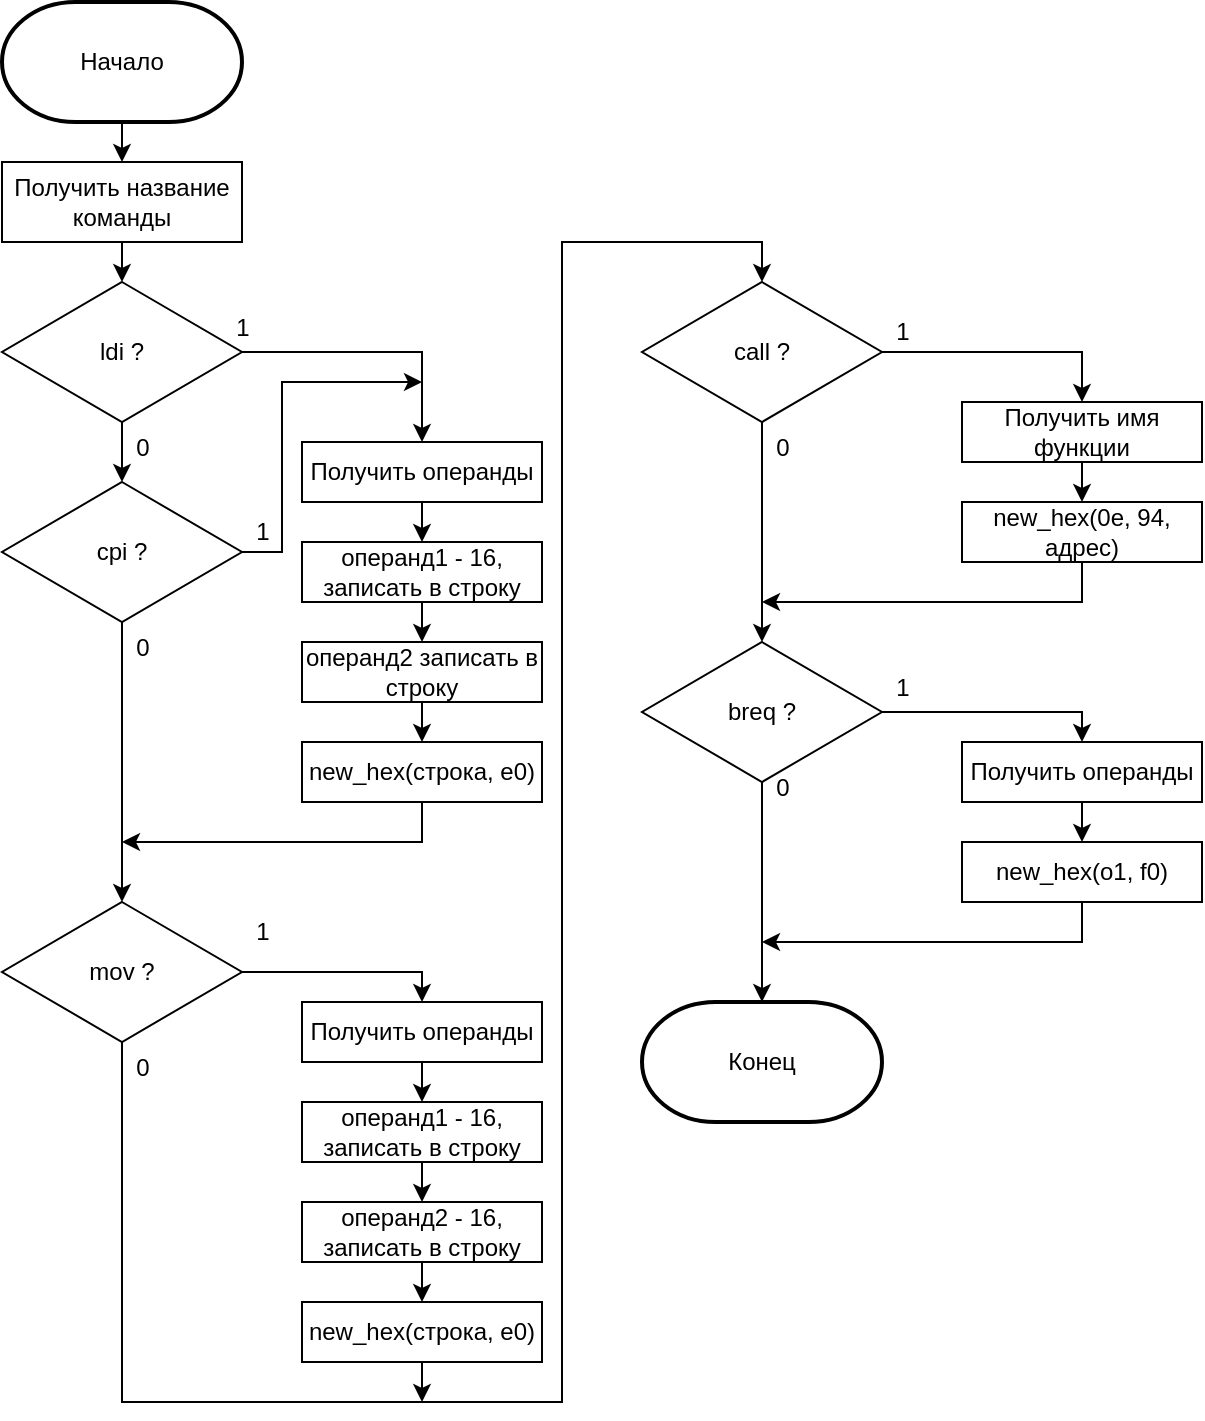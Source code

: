 <mxfile version="21.3.2" type="device" pages="2">
  <diagram name="Страница 1" id="wpa1qYs5rd5HXnya9sx1">
    <mxGraphModel dx="981" dy="565" grid="1" gridSize="10" guides="1" tooltips="1" connect="1" arrows="1" fold="1" page="1" pageScale="1" pageWidth="827" pageHeight="1169" math="0" shadow="0">
      <root>
        <mxCell id="0" />
        <mxCell id="1" parent="0" />
        <mxCell id="yWtjM3VJBQl-8lnu4aWO-2" style="edgeStyle=orthogonalEdgeStyle;rounded=0;orthogonalLoop=1;jettySize=auto;html=1;exitX=0.5;exitY=1;exitDx=0;exitDy=0;exitPerimeter=0;" parent="1" source="yWtjM3VJBQl-8lnu4aWO-1" edge="1">
          <mxGeometry relative="1" as="geometry">
            <mxPoint x="100" y="120" as="targetPoint" />
          </mxGeometry>
        </mxCell>
        <mxCell id="yWtjM3VJBQl-8lnu4aWO-1" value="Начало" style="strokeWidth=2;html=1;shape=mxgraph.flowchart.terminator;whiteSpace=wrap;" parent="1" vertex="1">
          <mxGeometry x="40" y="40" width="120" height="60" as="geometry" />
        </mxCell>
        <mxCell id="yWtjM3VJBQl-8lnu4aWO-4" style="edgeStyle=orthogonalEdgeStyle;rounded=0;orthogonalLoop=1;jettySize=auto;html=1;exitX=0.5;exitY=1;exitDx=0;exitDy=0;" parent="1" source="yWtjM3VJBQl-8lnu4aWO-3" edge="1">
          <mxGeometry relative="1" as="geometry">
            <mxPoint x="100" y="180" as="targetPoint" />
          </mxGeometry>
        </mxCell>
        <mxCell id="yWtjM3VJBQl-8lnu4aWO-3" value="Получить название команды" style="rounded=0;whiteSpace=wrap;html=1;" parent="1" vertex="1">
          <mxGeometry x="40" y="120" width="120" height="40" as="geometry" />
        </mxCell>
        <mxCell id="yWtjM3VJBQl-8lnu4aWO-6" style="edgeStyle=orthogonalEdgeStyle;rounded=0;orthogonalLoop=1;jettySize=auto;html=1;exitX=1;exitY=0.5;exitDx=0;exitDy=0;entryX=0.5;entryY=0;entryDx=0;entryDy=0;" parent="1" source="yWtjM3VJBQl-8lnu4aWO-5" edge="1" target="yWtjM3VJBQl-8lnu4aWO-8">
          <mxGeometry relative="1" as="geometry">
            <mxPoint x="260" y="160" as="targetPoint" />
            <Array as="points">
              <mxPoint x="250" y="215" />
            </Array>
          </mxGeometry>
        </mxCell>
        <mxCell id="yWtjM3VJBQl-8lnu4aWO-15" style="edgeStyle=orthogonalEdgeStyle;rounded=0;orthogonalLoop=1;jettySize=auto;html=1;exitX=0.5;exitY=1;exitDx=0;exitDy=0;" parent="1" source="yWtjM3VJBQl-8lnu4aWO-5" edge="1">
          <mxGeometry relative="1" as="geometry">
            <mxPoint x="100" y="280" as="targetPoint" />
          </mxGeometry>
        </mxCell>
        <mxCell id="yWtjM3VJBQl-8lnu4aWO-5" value="ldi ?" style="rhombus;whiteSpace=wrap;html=1;" parent="1" vertex="1">
          <mxGeometry x="40" y="180" width="120" height="70" as="geometry" />
        </mxCell>
        <mxCell id="yWtjM3VJBQl-8lnu4aWO-7" value="1" style="text;html=1;align=center;verticalAlign=middle;resizable=0;points=[];autosize=1;strokeColor=none;fillColor=none;" parent="1" vertex="1">
          <mxGeometry x="145" y="188" width="30" height="30" as="geometry" />
        </mxCell>
        <mxCell id="yWtjM3VJBQl-8lnu4aWO-9" style="edgeStyle=orthogonalEdgeStyle;rounded=0;orthogonalLoop=1;jettySize=auto;html=1;exitX=0.5;exitY=1;exitDx=0;exitDy=0;" parent="1" source="yWtjM3VJBQl-8lnu4aWO-8" edge="1">
          <mxGeometry relative="1" as="geometry">
            <mxPoint x="250" y="310" as="targetPoint" />
          </mxGeometry>
        </mxCell>
        <mxCell id="yWtjM3VJBQl-8lnu4aWO-8" value="Получить операнды" style="rounded=0;whiteSpace=wrap;html=1;" parent="1" vertex="1">
          <mxGeometry x="190" y="260" width="120" height="30" as="geometry" />
        </mxCell>
        <mxCell id="yWtjM3VJBQl-8lnu4aWO-11" style="edgeStyle=orthogonalEdgeStyle;rounded=0;orthogonalLoop=1;jettySize=auto;html=1;exitX=0.5;exitY=1;exitDx=0;exitDy=0;" parent="1" source="yWtjM3VJBQl-8lnu4aWO-10" edge="1">
          <mxGeometry relative="1" as="geometry">
            <mxPoint x="250" y="360" as="targetPoint" />
          </mxGeometry>
        </mxCell>
        <mxCell id="yWtjM3VJBQl-8lnu4aWO-10" value="операнд1 - 16,&lt;br&gt;записать в строку" style="rounded=0;whiteSpace=wrap;html=1;" parent="1" vertex="1">
          <mxGeometry x="190" y="310" width="120" height="30" as="geometry" />
        </mxCell>
        <mxCell id="yWtjM3VJBQl-8lnu4aWO-13" style="edgeStyle=orthogonalEdgeStyle;rounded=0;orthogonalLoop=1;jettySize=auto;html=1;exitX=0.5;exitY=1;exitDx=0;exitDy=0;" parent="1" source="yWtjM3VJBQl-8lnu4aWO-12" edge="1">
          <mxGeometry relative="1" as="geometry">
            <mxPoint x="250" y="410" as="targetPoint" />
          </mxGeometry>
        </mxCell>
        <mxCell id="yWtjM3VJBQl-8lnu4aWO-12" value="операнд2 записать в строку" style="rounded=0;whiteSpace=wrap;html=1;" parent="1" vertex="1">
          <mxGeometry x="190" y="360" width="120" height="30" as="geometry" />
        </mxCell>
        <mxCell id="udmliT_Xhr6OZwaHAiK0-2" style="edgeStyle=orthogonalEdgeStyle;rounded=0;orthogonalLoop=1;jettySize=auto;html=1;exitX=0.5;exitY=1;exitDx=0;exitDy=0;" edge="1" parent="1" source="yWtjM3VJBQl-8lnu4aWO-14">
          <mxGeometry relative="1" as="geometry">
            <mxPoint x="100" y="460" as="targetPoint" />
            <Array as="points">
              <mxPoint x="250" y="460" />
              <mxPoint x="101" y="460" />
            </Array>
          </mxGeometry>
        </mxCell>
        <mxCell id="yWtjM3VJBQl-8lnu4aWO-14" value="new_hex(строка, e0)" style="rounded=0;whiteSpace=wrap;html=1;" parent="1" vertex="1">
          <mxGeometry x="190" y="410" width="120" height="30" as="geometry" />
        </mxCell>
        <mxCell id="yWtjM3VJBQl-8lnu4aWO-21" style="edgeStyle=orthogonalEdgeStyle;rounded=0;orthogonalLoop=1;jettySize=auto;html=1;exitX=0.5;exitY=1;exitDx=0;exitDy=0;" parent="1" source="yWtjM3VJBQl-8lnu4aWO-17" edge="1">
          <mxGeometry relative="1" as="geometry">
            <mxPoint x="100" y="490" as="targetPoint" />
          </mxGeometry>
        </mxCell>
        <mxCell id="udmliT_Xhr6OZwaHAiK0-1" style="edgeStyle=orthogonalEdgeStyle;rounded=0;orthogonalLoop=1;jettySize=auto;html=1;exitX=1;exitY=0.5;exitDx=0;exitDy=0;" edge="1" parent="1" source="yWtjM3VJBQl-8lnu4aWO-17">
          <mxGeometry relative="1" as="geometry">
            <mxPoint x="250" y="230" as="targetPoint" />
            <Array as="points">
              <mxPoint x="180" y="315" />
              <mxPoint x="180" y="230" />
            </Array>
          </mxGeometry>
        </mxCell>
        <mxCell id="yWtjM3VJBQl-8lnu4aWO-17" value="cpi ?" style="rhombus;whiteSpace=wrap;html=1;" parent="1" vertex="1">
          <mxGeometry x="40" y="280" width="120" height="70" as="geometry" />
        </mxCell>
        <mxCell id="yWtjM3VJBQl-8lnu4aWO-19" value="0" style="text;html=1;align=center;verticalAlign=middle;resizable=0;points=[];autosize=1;strokeColor=none;fillColor=none;" parent="1" vertex="1">
          <mxGeometry x="95" y="248" width="30" height="30" as="geometry" />
        </mxCell>
        <mxCell id="yWtjM3VJBQl-8lnu4aWO-20" value="1" style="text;html=1;align=center;verticalAlign=middle;resizable=0;points=[];autosize=1;strokeColor=none;fillColor=none;" parent="1" vertex="1">
          <mxGeometry x="155" y="290" width="30" height="30" as="geometry" />
        </mxCell>
        <mxCell id="yWtjM3VJBQl-8lnu4aWO-32" style="edgeStyle=orthogonalEdgeStyle;rounded=0;orthogonalLoop=1;jettySize=auto;html=1;exitX=0.5;exitY=1;exitDx=0;exitDy=0;" parent="1" source="yWtjM3VJBQl-8lnu4aWO-22" edge="1">
          <mxGeometry relative="1" as="geometry">
            <mxPoint x="420" y="180" as="targetPoint" />
            <Array as="points">
              <mxPoint x="100" y="740" />
              <mxPoint x="320" y="740" />
              <mxPoint x="320" y="160" />
            </Array>
          </mxGeometry>
        </mxCell>
        <mxCell id="udmliT_Xhr6OZwaHAiK0-4" style="edgeStyle=orthogonalEdgeStyle;rounded=0;orthogonalLoop=1;jettySize=auto;html=1;exitX=1;exitY=0.5;exitDx=0;exitDy=0;entryX=0.5;entryY=0;entryDx=0;entryDy=0;" edge="1" parent="1" source="yWtjM3VJBQl-8lnu4aWO-22" target="yWtjM3VJBQl-8lnu4aWO-25">
          <mxGeometry relative="1" as="geometry">
            <Array as="points">
              <mxPoint x="250" y="525" />
            </Array>
          </mxGeometry>
        </mxCell>
        <mxCell id="yWtjM3VJBQl-8lnu4aWO-22" value="mov ?" style="rhombus;whiteSpace=wrap;html=1;" parent="1" vertex="1">
          <mxGeometry x="40" y="490" width="120" height="70" as="geometry" />
        </mxCell>
        <mxCell id="yWtjM3VJBQl-8lnu4aWO-24" style="edgeStyle=orthogonalEdgeStyle;rounded=0;orthogonalLoop=1;jettySize=auto;html=1;exitX=0.5;exitY=1;exitDx=0;exitDy=0;" parent="1" source="yWtjM3VJBQl-8lnu4aWO-25" edge="1">
          <mxGeometry relative="1" as="geometry">
            <mxPoint x="250" y="590" as="targetPoint" />
          </mxGeometry>
        </mxCell>
        <mxCell id="yWtjM3VJBQl-8lnu4aWO-25" value="Получить операнды" style="rounded=0;whiteSpace=wrap;html=1;" parent="1" vertex="1">
          <mxGeometry x="190" y="540" width="120" height="30" as="geometry" />
        </mxCell>
        <mxCell id="yWtjM3VJBQl-8lnu4aWO-26" style="edgeStyle=orthogonalEdgeStyle;rounded=0;orthogonalLoop=1;jettySize=auto;html=1;exitX=0.5;exitY=1;exitDx=0;exitDy=0;" parent="1" source="yWtjM3VJBQl-8lnu4aWO-27" edge="1">
          <mxGeometry relative="1" as="geometry">
            <mxPoint x="250" y="640" as="targetPoint" />
          </mxGeometry>
        </mxCell>
        <mxCell id="yWtjM3VJBQl-8lnu4aWO-27" value="операнд1 - 16,&lt;br&gt;записать в строку" style="rounded=0;whiteSpace=wrap;html=1;" parent="1" vertex="1">
          <mxGeometry x="190" y="590" width="120" height="30" as="geometry" />
        </mxCell>
        <mxCell id="yWtjM3VJBQl-8lnu4aWO-28" style="edgeStyle=orthogonalEdgeStyle;rounded=0;orthogonalLoop=1;jettySize=auto;html=1;exitX=0.5;exitY=1;exitDx=0;exitDy=0;" parent="1" source="yWtjM3VJBQl-8lnu4aWO-29" edge="1">
          <mxGeometry relative="1" as="geometry">
            <mxPoint x="250" y="690" as="targetPoint" />
          </mxGeometry>
        </mxCell>
        <mxCell id="yWtjM3VJBQl-8lnu4aWO-29" value="операнд2 - 16,&lt;br style=&quot;border-color: var(--border-color);&quot;&gt;записать в строку" style="rounded=0;whiteSpace=wrap;html=1;" parent="1" vertex="1">
          <mxGeometry x="190" y="640" width="120" height="30" as="geometry" />
        </mxCell>
        <mxCell id="udmliT_Xhr6OZwaHAiK0-5" style="edgeStyle=orthogonalEdgeStyle;rounded=0;orthogonalLoop=1;jettySize=auto;html=1;exitX=0.5;exitY=1;exitDx=0;exitDy=0;" edge="1" parent="1" source="yWtjM3VJBQl-8lnu4aWO-30">
          <mxGeometry relative="1" as="geometry">
            <mxPoint x="250" y="740" as="targetPoint" />
          </mxGeometry>
        </mxCell>
        <mxCell id="yWtjM3VJBQl-8lnu4aWO-30" value="new_hex(строка, e0)" style="rounded=0;whiteSpace=wrap;html=1;" parent="1" vertex="1">
          <mxGeometry x="190" y="690" width="120" height="30" as="geometry" />
        </mxCell>
        <mxCell id="yWtjM3VJBQl-8lnu4aWO-31" value="1" style="text;html=1;align=center;verticalAlign=middle;resizable=0;points=[];autosize=1;strokeColor=none;fillColor=none;" parent="1" vertex="1">
          <mxGeometry x="155" y="490" width="30" height="30" as="geometry" />
        </mxCell>
        <mxCell id="yWtjM3VJBQl-8lnu4aWO-35" style="edgeStyle=orthogonalEdgeStyle;rounded=0;orthogonalLoop=1;jettySize=auto;html=1;exitX=1;exitY=0.5;exitDx=0;exitDy=0;entryX=0.5;entryY=0;entryDx=0;entryDy=0;" parent="1" source="yWtjM3VJBQl-8lnu4aWO-34" edge="1" target="yWtjM3VJBQl-8lnu4aWO-36">
          <mxGeometry relative="1" as="geometry">
            <mxPoint x="580" y="200" as="targetPoint" />
            <Array as="points">
              <mxPoint x="580" y="215" />
            </Array>
          </mxGeometry>
        </mxCell>
        <mxCell id="yWtjM3VJBQl-8lnu4aWO-41" style="edgeStyle=orthogonalEdgeStyle;rounded=0;orthogonalLoop=1;jettySize=auto;html=1;exitX=0.5;exitY=1;exitDx=0;exitDy=0;" parent="1" source="yWtjM3VJBQl-8lnu4aWO-34" edge="1">
          <mxGeometry relative="1" as="geometry">
            <mxPoint x="420" y="360" as="targetPoint" />
          </mxGeometry>
        </mxCell>
        <mxCell id="yWtjM3VJBQl-8lnu4aWO-34" value="call ?" style="rhombus;whiteSpace=wrap;html=1;" parent="1" vertex="1">
          <mxGeometry x="360" y="180" width="120" height="70" as="geometry" />
        </mxCell>
        <mxCell id="yWtjM3VJBQl-8lnu4aWO-39" style="edgeStyle=orthogonalEdgeStyle;rounded=0;orthogonalLoop=1;jettySize=auto;html=1;exitX=0.5;exitY=1;exitDx=0;exitDy=0;" parent="1" source="yWtjM3VJBQl-8lnu4aWO-36" edge="1">
          <mxGeometry relative="1" as="geometry">
            <mxPoint x="580" y="290" as="targetPoint" />
          </mxGeometry>
        </mxCell>
        <mxCell id="yWtjM3VJBQl-8lnu4aWO-36" value="Получить имя функции" style="rounded=0;whiteSpace=wrap;html=1;" parent="1" vertex="1">
          <mxGeometry x="520" y="240" width="120" height="30" as="geometry" />
        </mxCell>
        <mxCell id="yWtjM3VJBQl-8lnu4aWO-37" value="1" style="text;html=1;align=center;verticalAlign=middle;resizable=0;points=[];autosize=1;strokeColor=none;fillColor=none;" parent="1" vertex="1">
          <mxGeometry x="475" y="190" width="30" height="30" as="geometry" />
        </mxCell>
        <mxCell id="yWtjM3VJBQl-8lnu4aWO-38" value="0" style="text;html=1;align=center;verticalAlign=middle;resizable=0;points=[];autosize=1;strokeColor=none;fillColor=none;" parent="1" vertex="1">
          <mxGeometry x="95" y="558" width="30" height="30" as="geometry" />
        </mxCell>
        <mxCell id="udmliT_Xhr6OZwaHAiK0-6" style="edgeStyle=orthogonalEdgeStyle;rounded=0;orthogonalLoop=1;jettySize=auto;html=1;exitX=0.5;exitY=1;exitDx=0;exitDy=0;" edge="1" parent="1" source="yWtjM3VJBQl-8lnu4aWO-40">
          <mxGeometry relative="1" as="geometry">
            <mxPoint x="420" y="340" as="targetPoint" />
            <Array as="points">
              <mxPoint x="580" y="340" />
            </Array>
          </mxGeometry>
        </mxCell>
        <mxCell id="yWtjM3VJBQl-8lnu4aWO-40" value="new_hex(0e, 94, адрес)" style="rounded=0;whiteSpace=wrap;html=1;" parent="1" vertex="1">
          <mxGeometry x="520" y="290" width="120" height="30" as="geometry" />
        </mxCell>
        <mxCell id="udmliT_Xhr6OZwaHAiK0-8" style="edgeStyle=orthogonalEdgeStyle;rounded=0;orthogonalLoop=1;jettySize=auto;html=1;exitX=1;exitY=0.5;exitDx=0;exitDy=0;entryX=0.5;entryY=0;entryDx=0;entryDy=0;" edge="1" parent="1" source="yWtjM3VJBQl-8lnu4aWO-43" target="yWtjM3VJBQl-8lnu4aWO-46">
          <mxGeometry relative="1" as="geometry">
            <Array as="points">
              <mxPoint x="580" y="395" />
            </Array>
          </mxGeometry>
        </mxCell>
        <mxCell id="udmliT_Xhr6OZwaHAiK0-10" style="edgeStyle=orthogonalEdgeStyle;rounded=0;orthogonalLoop=1;jettySize=auto;html=1;exitX=0.5;exitY=1;exitDx=0;exitDy=0;" edge="1" parent="1" source="yWtjM3VJBQl-8lnu4aWO-43">
          <mxGeometry relative="1" as="geometry">
            <mxPoint x="420" y="540" as="targetPoint" />
          </mxGeometry>
        </mxCell>
        <mxCell id="yWtjM3VJBQl-8lnu4aWO-43" value="breq ?" style="rhombus;whiteSpace=wrap;html=1;" parent="1" vertex="1">
          <mxGeometry x="360" y="360" width="120" height="70" as="geometry" />
        </mxCell>
        <mxCell id="yWtjM3VJBQl-8lnu4aWO-48" style="edgeStyle=orthogonalEdgeStyle;rounded=0;orthogonalLoop=1;jettySize=auto;html=1;exitX=0.5;exitY=1;exitDx=0;exitDy=0;entryX=0.5;entryY=0;entryDx=0;entryDy=0;" parent="1" source="yWtjM3VJBQl-8lnu4aWO-46" target="yWtjM3VJBQl-8lnu4aWO-47" edge="1">
          <mxGeometry relative="1" as="geometry" />
        </mxCell>
        <mxCell id="yWtjM3VJBQl-8lnu4aWO-46" value="Получить операнды" style="rounded=0;whiteSpace=wrap;html=1;" parent="1" vertex="1">
          <mxGeometry x="520" y="410" width="120" height="30" as="geometry" />
        </mxCell>
        <mxCell id="udmliT_Xhr6OZwaHAiK0-11" style="edgeStyle=orthogonalEdgeStyle;rounded=0;orthogonalLoop=1;jettySize=auto;html=1;exitX=0.5;exitY=1;exitDx=0;exitDy=0;" edge="1" parent="1" source="yWtjM3VJBQl-8lnu4aWO-47">
          <mxGeometry relative="1" as="geometry">
            <mxPoint x="420" y="510" as="targetPoint" />
            <Array as="points">
              <mxPoint x="580" y="510" />
            </Array>
          </mxGeometry>
        </mxCell>
        <mxCell id="yWtjM3VJBQl-8lnu4aWO-47" value="new_hex(о1, f0)" style="rounded=0;whiteSpace=wrap;html=1;" parent="1" vertex="1">
          <mxGeometry x="520" y="460" width="120" height="30" as="geometry" />
        </mxCell>
        <mxCell id="yWtjM3VJBQl-8lnu4aWO-51" value="Конец" style="strokeWidth=2;html=1;shape=mxgraph.flowchart.terminator;whiteSpace=wrap;" parent="1" vertex="1">
          <mxGeometry x="360" y="540" width="120" height="60" as="geometry" />
        </mxCell>
        <mxCell id="udmliT_Xhr6OZwaHAiK0-3" value="0" style="text;html=1;align=center;verticalAlign=middle;resizable=0;points=[];autosize=1;strokeColor=none;fillColor=none;" vertex="1" parent="1">
          <mxGeometry x="95" y="348" width="30" height="30" as="geometry" />
        </mxCell>
        <mxCell id="udmliT_Xhr6OZwaHAiK0-7" value="0" style="text;html=1;align=center;verticalAlign=middle;resizable=0;points=[];autosize=1;strokeColor=none;fillColor=none;" vertex="1" parent="1">
          <mxGeometry x="415" y="248" width="30" height="30" as="geometry" />
        </mxCell>
        <mxCell id="udmliT_Xhr6OZwaHAiK0-9" value="1" style="text;html=1;align=center;verticalAlign=middle;resizable=0;points=[];autosize=1;strokeColor=none;fillColor=none;" vertex="1" parent="1">
          <mxGeometry x="475" y="368" width="30" height="30" as="geometry" />
        </mxCell>
        <mxCell id="udmliT_Xhr6OZwaHAiK0-12" value="0" style="text;html=1;align=center;verticalAlign=middle;resizable=0;points=[];autosize=1;strokeColor=none;fillColor=none;" vertex="1" parent="1">
          <mxGeometry x="415" y="418" width="30" height="30" as="geometry" />
        </mxCell>
      </root>
    </mxGraphModel>
  </diagram>
  <diagram id="s3Zok3tezy0_E_gkoekP" name="Страница 2">
    <mxGraphModel dx="981" dy="565" grid="1" gridSize="10" guides="1" tooltips="1" connect="1" arrows="1" fold="1" page="1" pageScale="1" pageWidth="827" pageHeight="1169" math="0" shadow="0">
      <root>
        <mxCell id="0" />
        <mxCell id="1" parent="0" />
        <mxCell id="bjZY1wvkHz9P9Vrm-75R-2" style="edgeStyle=orthogonalEdgeStyle;rounded=0;orthogonalLoop=1;jettySize=auto;html=1;exitX=0.5;exitY=1;exitDx=0;exitDy=0;exitPerimeter=0;" parent="1" source="bjZY1wvkHz9P9Vrm-75R-1" edge="1">
          <mxGeometry relative="1" as="geometry">
            <mxPoint x="100" y="130" as="targetPoint" />
          </mxGeometry>
        </mxCell>
        <mxCell id="bjZY1wvkHz9P9Vrm-75R-1" value="Начало" style="strokeWidth=2;html=1;shape=mxgraph.flowchart.terminator;whiteSpace=wrap;" parent="1" vertex="1">
          <mxGeometry x="40" y="40" width="120" height="60" as="geometry" />
        </mxCell>
        <mxCell id="bjZY1wvkHz9P9Vrm-75R-4" style="edgeStyle=orthogonalEdgeStyle;rounded=0;orthogonalLoop=1;jettySize=auto;html=1;exitX=0.5;exitY=1;exitDx=0;exitDy=0;" parent="1" source="bjZY1wvkHz9P9Vrm-75R-3" edge="1">
          <mxGeometry relative="1" as="geometry">
            <mxPoint x="100" y="200" as="targetPoint" />
          </mxGeometry>
        </mxCell>
        <mxCell id="bjZY1wvkHz9P9Vrm-75R-3" value="Получить 16-чное представление команды" style="rounded=0;whiteSpace=wrap;html=1;" parent="1" vertex="1">
          <mxGeometry x="40" y="130" width="120" height="50" as="geometry" />
        </mxCell>
        <mxCell id="bjZY1wvkHz9P9Vrm-75R-6" style="edgeStyle=orthogonalEdgeStyle;rounded=0;orthogonalLoop=1;jettySize=auto;html=1;exitX=0.5;exitY=1;exitDx=0;exitDy=0;" parent="1" source="bjZY1wvkHz9P9Vrm-75R-5" edge="1">
          <mxGeometry relative="1" as="geometry">
            <mxPoint x="100" y="260" as="targetPoint" />
          </mxGeometry>
        </mxCell>
        <mxCell id="bjZY1wvkHz9P9Vrm-75R-5" value="Записать в result,&lt;br&gt;посчитать сумму и кол-во байт" style="rounded=0;whiteSpace=wrap;html=1;" parent="1" vertex="1">
          <mxGeometry x="40" y="200" width="120" height="40" as="geometry" />
        </mxCell>
        <mxCell id="bjZY1wvkHz9P9Vrm-75R-8" style="edgeStyle=orthogonalEdgeStyle;rounded=0;orthogonalLoop=1;jettySize=auto;html=1;exitX=1;exitY=0.5;exitDx=0;exitDy=0;entryX=0.5;entryY=0;entryDx=0;entryDy=0;" parent="1" source="bjZY1wvkHz9P9Vrm-75R-7" edge="1" target="bjZY1wvkHz9P9Vrm-75R-10">
          <mxGeometry relative="1" as="geometry">
            <mxPoint x="280" y="200" as="targetPoint" />
            <Array as="points">
              <mxPoint x="280" y="285" />
            </Array>
          </mxGeometry>
        </mxCell>
        <mxCell id="bjZY1wvkHz9P9Vrm-75R-11" style="edgeStyle=orthogonalEdgeStyle;rounded=0;orthogonalLoop=1;jettySize=auto;html=1;exitX=0.5;exitY=1;exitDx=0;exitDy=0;" parent="1" source="bjZY1wvkHz9P9Vrm-75R-7" edge="1">
          <mxGeometry relative="1" as="geometry">
            <mxPoint x="100" y="390" as="targetPoint" />
          </mxGeometry>
        </mxCell>
        <mxCell id="bjZY1wvkHz9P9Vrm-75R-7" value="Кол-во &lt;br&gt;байт = 16 ?" style="rhombus;whiteSpace=wrap;html=1;" parent="1" vertex="1">
          <mxGeometry x="40" y="260" width="120" height="50" as="geometry" />
        </mxCell>
        <mxCell id="bjZY1wvkHz9P9Vrm-75R-9" value="1" style="text;html=1;align=center;verticalAlign=middle;resizable=0;points=[];autosize=1;strokeColor=none;fillColor=none;" parent="1" vertex="1">
          <mxGeometry x="155" y="258" width="30" height="30" as="geometry" />
        </mxCell>
        <mxCell id="bjZY1wvkHz9P9Vrm-75R-14" style="edgeStyle=orthogonalEdgeStyle;rounded=0;orthogonalLoop=1;jettySize=auto;html=1;exitX=0.5;exitY=1;exitDx=0;exitDy=0;" parent="1" source="bjZY1wvkHz9P9Vrm-75R-10" edge="1">
          <mxGeometry relative="1" as="geometry">
            <mxPoint x="100" y="370" as="targetPoint" />
            <Array as="points">
              <mxPoint x="280" y="370" />
            </Array>
          </mxGeometry>
        </mxCell>
        <mxCell id="bjZY1wvkHz9P9Vrm-75R-10" value="Записать в файл" style="rounded=0;whiteSpace=wrap;html=1;" parent="1" vertex="1">
          <mxGeometry x="220" y="310" width="120" height="40" as="geometry" />
        </mxCell>
        <mxCell id="bjZY1wvkHz9P9Vrm-75R-13" style="edgeStyle=orthogonalEdgeStyle;rounded=0;orthogonalLoop=1;jettySize=auto;html=1;exitX=1;exitY=0.5;exitDx=0;exitDy=0;" parent="1" source="bjZY1wvkHz9P9Vrm-75R-12" edge="1">
          <mxGeometry relative="1" as="geometry">
            <mxPoint x="190" y="472" as="targetPoint" />
          </mxGeometry>
        </mxCell>
        <mxCell id="bjZY1wvkHz9P9Vrm-75R-17" style="edgeStyle=orthogonalEdgeStyle;rounded=0;orthogonalLoop=1;jettySize=auto;html=1;exitX=0.5;exitY=1;exitDx=0;exitDy=0;" parent="1" source="bjZY1wvkHz9P9Vrm-75R-12" edge="1">
          <mxGeometry relative="1" as="geometry">
            <mxPoint x="100" y="110" as="targetPoint" />
            <Array as="points">
              <mxPoint x="100" y="460" />
              <mxPoint x="20" y="460" />
              <mxPoint x="20" y="110" />
            </Array>
          </mxGeometry>
        </mxCell>
        <mxCell id="bjZY1wvkHz9P9Vrm-75R-12" value="Есть еще &lt;br&gt;команды ?" style="rhombus;whiteSpace=wrap;html=1;" parent="1" vertex="1">
          <mxGeometry x="40" y="392" width="120" height="50" as="geometry" />
        </mxCell>
        <mxCell id="bjZY1wvkHz9P9Vrm-75R-15" value="0" style="text;html=1;align=center;verticalAlign=middle;resizable=0;points=[];autosize=1;strokeColor=none;fillColor=none;" parent="1" vertex="1">
          <mxGeometry x="65" y="308" width="30" height="30" as="geometry" />
        </mxCell>
        <mxCell id="bjZY1wvkHz9P9Vrm-75R-16" value="1" style="text;html=1;align=center;verticalAlign=middle;resizable=0;points=[];autosize=1;strokeColor=none;fillColor=none;" parent="1" vertex="1">
          <mxGeometry x="65" y="432" width="30" height="30" as="geometry" />
        </mxCell>
        <mxCell id="bjZY1wvkHz9P9Vrm-75R-18" value="0" style="text;html=1;align=center;verticalAlign=middle;resizable=0;points=[];autosize=1;strokeColor=none;fillColor=none;" parent="1" vertex="1">
          <mxGeometry x="155" y="390" width="30" height="30" as="geometry" />
        </mxCell>
        <mxCell id="bjZY1wvkHz9P9Vrm-75R-19" value="Конец" style="strokeWidth=2;html=1;shape=mxgraph.flowchart.terminator;whiteSpace=wrap;" parent="1" vertex="1">
          <mxGeometry x="130" y="472" width="120" height="60" as="geometry" />
        </mxCell>
      </root>
    </mxGraphModel>
  </diagram>
</mxfile>
